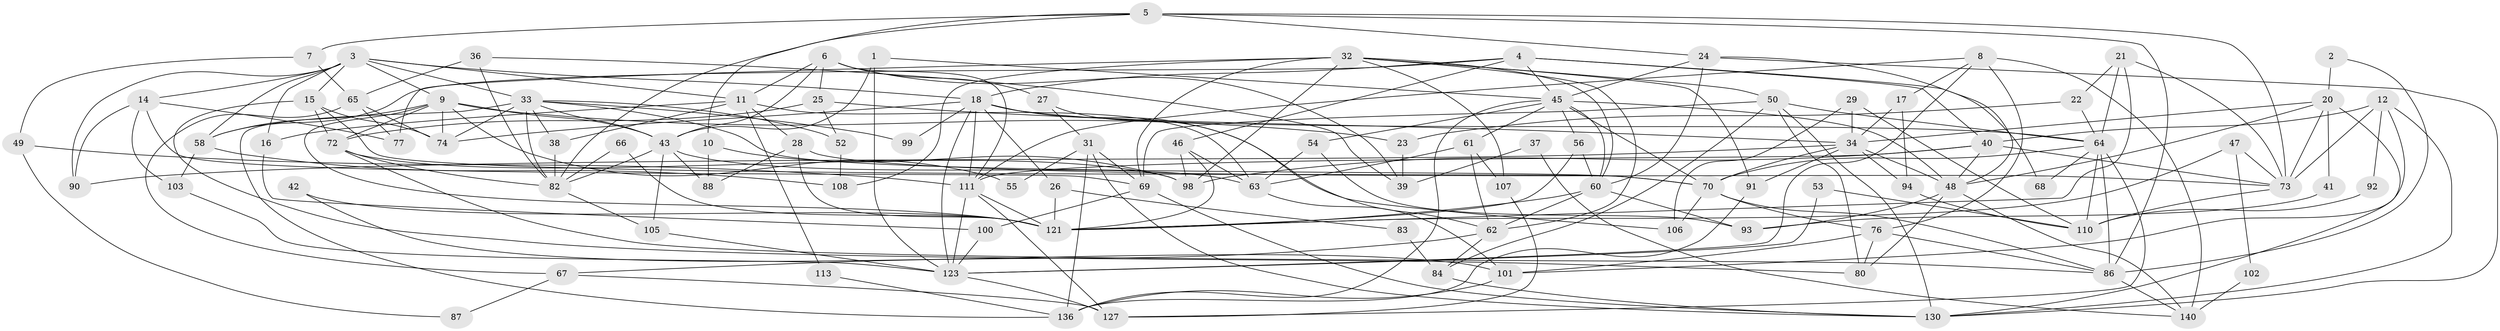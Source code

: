 // original degree distribution, {3: 0.3049645390070922, 2: 0.11347517730496454, 6: 0.09219858156028368, 4: 0.2695035460992908, 7: 0.02127659574468085, 5: 0.1702127659574468, 8: 0.028368794326241134}
// Generated by graph-tools (version 1.1) at 2025/11/02/27/25 16:11:19]
// undirected, 98 vertices, 231 edges
graph export_dot {
graph [start="1"]
  node [color=gray90,style=filled];
  1;
  2;
  3 [super="+79"];
  4 [super="+122"];
  5 [super="+133"];
  6 [super="+19"];
  7;
  8 [super="+57"];
  9 [super="+109"];
  10;
  11 [super="+13"];
  12 [super="+104"];
  14 [super="+96"];
  15;
  16;
  17;
  18 [super="+139"];
  20 [super="+135"];
  21;
  22 [super="+44"];
  23;
  24;
  25;
  26;
  27;
  28 [super="+30"];
  29;
  31 [super="+118"];
  32 [super="+35"];
  33 [super="+132"];
  34 [super="+126"];
  36;
  37;
  38;
  39 [super="+138"];
  40 [super="+51"];
  41;
  42;
  43 [super="+75"];
  45 [super="+59"];
  46;
  47;
  48 [super="+97"];
  49;
  50 [super="+71"];
  52;
  53;
  54;
  55;
  56;
  58 [super="+81"];
  60 [super="+115"];
  61 [super="+131"];
  62 [super="+119"];
  63 [super="+141"];
  64 [super="+95"];
  65;
  66;
  67 [super="+117"];
  68;
  69 [super="+134"];
  70 [super="+78"];
  72 [super="+129"];
  73 [super="+85"];
  74 [super="+89"];
  76;
  77;
  80;
  82 [super="+120"];
  83;
  84;
  86 [super="+125"];
  87;
  88;
  90;
  91;
  92;
  93;
  94;
  98;
  99;
  100;
  101 [super="+114"];
  102;
  103;
  105;
  106;
  107;
  108;
  110 [super="+112"];
  111 [super="+116"];
  113;
  121 [super="+124"];
  123 [super="+128"];
  127;
  130 [super="+137"];
  136;
  140;
  1 -- 43;
  1 -- 45;
  1 -- 123;
  2 -- 86;
  2 -- 20;
  3 -- 11;
  3 -- 16;
  3 -- 14;
  3 -- 33;
  3 -- 18;
  3 -- 90;
  3 -- 15;
  3 -- 9;
  3 -- 58;
  4 -- 18;
  4 -- 45;
  4 -- 46;
  4 -- 68;
  4 -- 40;
  4 -- 58;
  5 -- 86;
  5 -- 10;
  5 -- 82;
  5 -- 24;
  5 -- 73;
  5 -- 7;
  6 -- 11;
  6 -- 39;
  6 -- 43;
  6 -- 25;
  6 -- 27;
  6 -- 111;
  7 -- 65;
  7 -- 49;
  8 -- 111;
  8 -- 140;
  8 -- 17;
  8 -- 123;
  8 -- 76;
  9 -- 72;
  9 -- 55;
  9 -- 121;
  9 -- 58;
  9 -- 23;
  9 -- 74;
  9 -- 43;
  10 -- 98;
  10 -- 88;
  11 -- 16;
  11 -- 113;
  11 -- 38;
  11 -- 63;
  11 -- 28;
  12 -- 40;
  12 -- 73;
  12 -- 130;
  12 -- 101;
  12 -- 92;
  14 -- 103;
  14 -- 77;
  14 -- 90;
  14 -- 69;
  15 -- 74;
  15 -- 72;
  15 -- 80;
  15 -- 70;
  16 -- 100;
  17 -- 94;
  17 -- 34;
  18 -- 26;
  18 -- 123;
  18 -- 111;
  18 -- 64;
  18 -- 99;
  18 -- 106;
  18 -- 74;
  20 -- 73;
  20 -- 48;
  20 -- 34;
  20 -- 130;
  20 -- 41;
  21 -- 73;
  21 -- 22;
  21 -- 64;
  21 -- 121;
  22 -- 64;
  22 -- 23;
  23 -- 39 [weight=2];
  24 -- 60;
  24 -- 45;
  24 -- 48;
  24 -- 130;
  25 -- 34;
  25 -- 72;
  25 -- 52;
  26 -- 83;
  26 -- 121;
  27 -- 31;
  27 -- 62;
  28 -- 73;
  28 -- 121;
  28 -- 88;
  29 -- 106;
  29 -- 34;
  29 -- 110;
  31 -- 130;
  31 -- 55;
  31 -- 136;
  31 -- 69;
  32 -- 108 [weight=2];
  32 -- 98;
  32 -- 50;
  32 -- 69;
  32 -- 91;
  32 -- 107;
  32 -- 77;
  32 -- 60;
  32 -- 62;
  33 -- 43;
  33 -- 74;
  33 -- 99;
  33 -- 82 [weight=2];
  33 -- 52;
  33 -- 38;
  33 -- 136;
  33 -- 70;
  34 -- 48;
  34 -- 91;
  34 -- 94;
  34 -- 90;
  34 -- 70;
  36 -- 65;
  36 -- 39;
  36 -- 82;
  37 -- 140;
  37 -- 39 [weight=2];
  38 -- 82;
  40 -- 73;
  40 -- 98;
  40 -- 48;
  40 -- 111;
  41 -- 93;
  42 -- 121;
  42 -- 101;
  43 -- 82;
  43 -- 88;
  43 -- 105;
  43 -- 63;
  45 -- 61;
  45 -- 54;
  45 -- 56;
  45 -- 70;
  45 -- 136;
  45 -- 48;
  45 -- 60;
  46 -- 98;
  46 -- 63;
  46 -- 121;
  47 -- 121;
  47 -- 102;
  47 -- 73;
  48 -- 80;
  48 -- 140;
  48 -- 93;
  49 -- 87;
  49 -- 111;
  50 -- 69;
  50 -- 80;
  50 -- 64 [weight=2];
  50 -- 130;
  50 -- 84;
  52 -- 108;
  53 -- 123;
  53 -- 110;
  54 -- 93;
  54 -- 63;
  56 -- 121;
  56 -- 60;
  58 -- 108;
  58 -- 103;
  60 -- 93;
  60 -- 121;
  60 -- 62;
  61 -- 63;
  61 -- 107;
  61 -- 62;
  62 -- 84;
  62 -- 67;
  63 -- 101;
  64 -- 86;
  64 -- 68;
  64 -- 110;
  64 -- 127;
  64 -- 70;
  65 -- 77;
  65 -- 74;
  65 -- 67;
  66 -- 82;
  66 -- 121;
  67 -- 127;
  67 -- 87;
  69 -- 130;
  69 -- 100;
  70 -- 76;
  70 -- 106;
  70 -- 86;
  72 -- 86;
  72 -- 82;
  72 -- 98;
  73 -- 110;
  76 -- 80;
  76 -- 86;
  76 -- 101;
  82 -- 105;
  83 -- 84;
  84 -- 130;
  86 -- 140;
  91 -- 136;
  92 -- 110;
  94 -- 110;
  100 -- 123;
  101 -- 136;
  102 -- 140;
  103 -- 123;
  105 -- 123;
  107 -- 127;
  111 -- 127;
  111 -- 121;
  111 -- 123;
  113 -- 136;
  123 -- 127;
}
